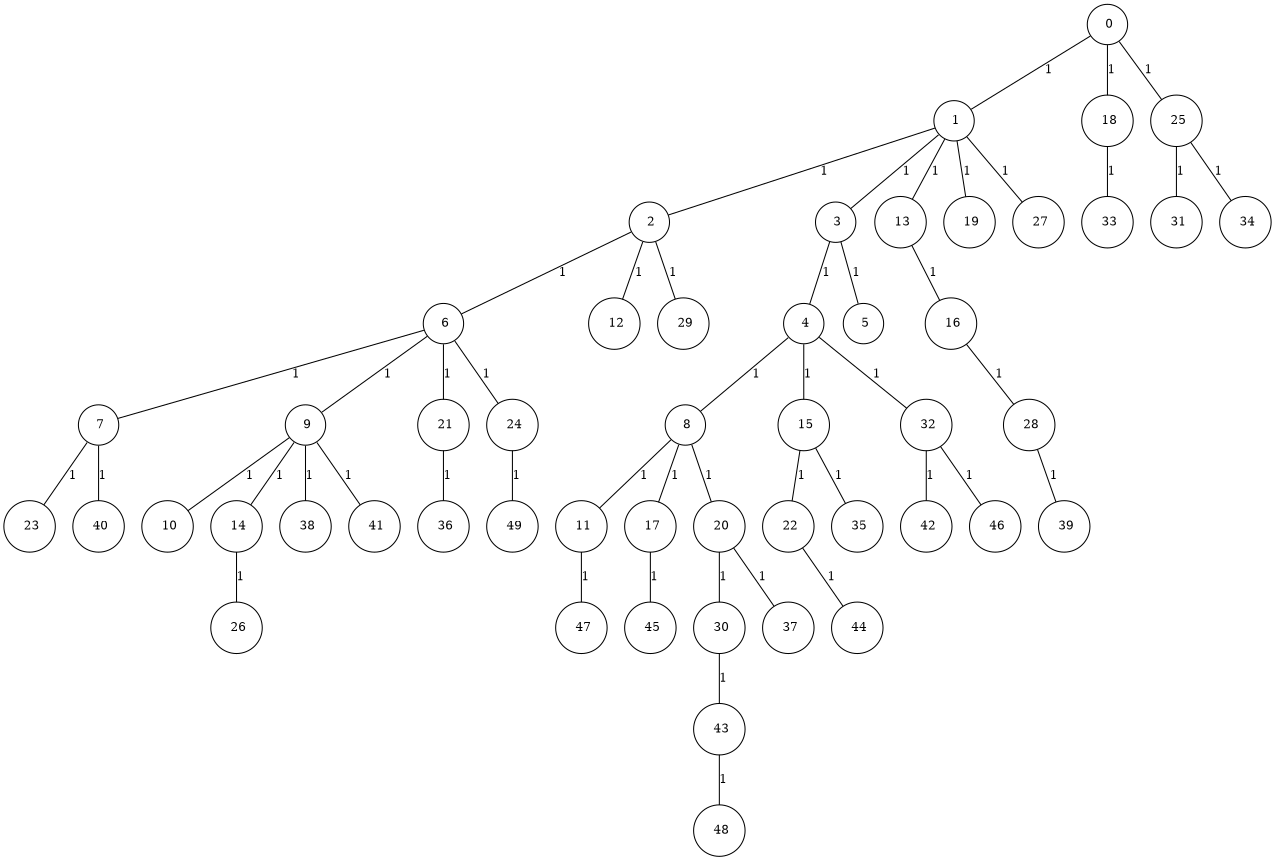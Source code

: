 graph G {
size="8.5,11;"
ratio = "expand;"
fixedsize="true;"
overlap="scale;"
node[shape=circle,width=.12,hight=.12,fontsize=12]
edge[fontsize=12]

0[label=" 0" color=black, pos="0.62298781,0.56106043!"];
1[label=" 1" color=black, pos="1.1432241,0.72614423!"];
2[label=" 2" color=black, pos="1.470674,2.9630921!"];
3[label=" 3" color=black, pos="2.2658183,0.59064939!"];
4[label=" 4" color=black, pos="2.547613,0.79375345!"];
5[label=" 5" color=black, pos="2.2761199,2.4466446!"];
6[label=" 6" color=black, pos="1.7853462,1.9065075!"];
7[label=" 7" color=black, pos="1.0156992,0.81937403!"];
8[label=" 8" color=black, pos="2.3621147,0.74112994!"];
9[label=" 9" color=black, pos="2.5000186,1.251974!"];
10[label=" 10" color=black, pos="0.67887846,0.23524518!"];
11[label=" 11" color=black, pos="2.940837,2.2582569!"];
12[label=" 12" color=black, pos="2.7727059,0.17895171!"];
13[label=" 13" color=black, pos="2.845005,0.37663085!"];
14[label=" 14" color=black, pos="2.3022248,1.9095287!"];
15[label=" 15" color=black, pos="0.8923178,1.9566111!"];
16[label=" 16" color=black, pos="2.1093372,1.7597713!"];
17[label=" 17" color=black, pos="0.16501518,0.58004839!"];
18[label=" 18" color=black, pos="0.22681143,1.7885904!"];
19[label=" 19" color=black, pos="1.6411881,0.65609842!"];
20[label=" 20" color=black, pos="1.0988576,2.4627199!"];
21[label=" 21" color=black, pos="2.4606465,1.5742137!"];
22[label=" 22" color=black, pos="1.1224891,1.0807953!"];
23[label=" 23" color=black, pos="2.2126451,2.2692394!"];
24[label=" 24" color=black, pos="2.7351473,1.931338!"];
25[label=" 25" color=black, pos="0.040755927,0.74405616!"];
26[label=" 26" color=black, pos="0.32667993,1.4352158!"];
27[label=" 27" color=black, pos="2.5794939,2.3817622!"];
28[label=" 28" color=black, pos="0.92636436,1.622214!"];
29[label=" 29" color=black, pos="2.6838328,0.14988209!"];
30[label=" 30" color=black, pos="0.68017011,2.8211288!"];
31[label=" 31" color=black, pos="1.2680837,1.2147974!"];
32[label=" 32" color=black, pos="1.1193788,0.90339357!"];
33[label=" 33" color=black, pos="1.6575217,2.4277021!"];
34[label=" 34" color=black, pos="1.1800963,0.95206972!"];
35[label=" 35" color=black, pos="2.9542321,2.4379416!"];
36[label=" 36" color=black, pos="2.1783139,0.2676073!"];
37[label=" 37" color=black, pos="1.2565834,1.6684686!"];
38[label=" 38" color=black, pos="0.64816675,0.8295687!"];
39[label=" 39" color=black, pos="1.5799655,2.9194815!"];
40[label=" 40" color=black, pos="0.19050145,1.8594789!"];
41[label=" 41" color=black, pos="0.4703248,1.8322248!"];
42[label=" 42" color=black, pos="1.1500988,1.4100113!"];
43[label=" 43" color=black, pos="0.11812641,1.9849274!"];
44[label=" 44" color=black, pos="0.90810859,1.158587!"];
45[label=" 45" color=black, pos="1.6700241,1.1014455!"];
46[label=" 46" color=black, pos="1.316653,2.2344413!"];
47[label=" 47" color=black, pos="2.9753803,1.5959627!"];
48[label=" 48" color=black, pos="0.97679783,2.0139049!"];
49[label=" 49" color=black, pos="2.7426226,0.097543731!"];
0--1[label="1"]
0--18[label="1"]
0--25[label="1"]
1--2[label="1"]
1--3[label="1"]
1--13[label="1"]
1--19[label="1"]
1--27[label="1"]
2--6[label="1"]
2--12[label="1"]
2--29[label="1"]
3--4[label="1"]
3--5[label="1"]
4--8[label="1"]
4--15[label="1"]
4--32[label="1"]
6--7[label="1"]
6--9[label="1"]
6--21[label="1"]
6--24[label="1"]
7--23[label="1"]
7--40[label="1"]
8--11[label="1"]
8--17[label="1"]
8--20[label="1"]
9--10[label="1"]
9--14[label="1"]
9--38[label="1"]
9--41[label="1"]
11--47[label="1"]
13--16[label="1"]
14--26[label="1"]
15--22[label="1"]
15--35[label="1"]
16--28[label="1"]
17--45[label="1"]
18--33[label="1"]
20--30[label="1"]
20--37[label="1"]
21--36[label="1"]
22--44[label="1"]
24--49[label="1"]
25--31[label="1"]
25--34[label="1"]
28--39[label="1"]
30--43[label="1"]
32--42[label="1"]
32--46[label="1"]
43--48[label="1"]

}
